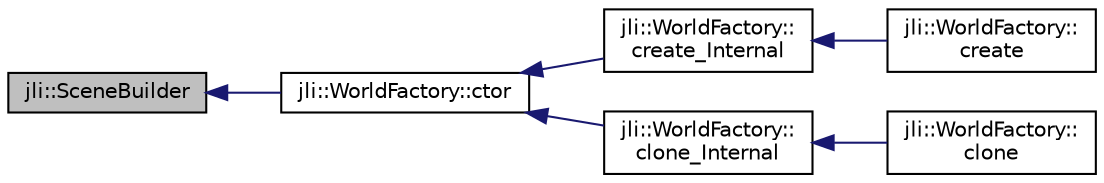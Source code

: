 digraph "jli::SceneBuilder"
{
  edge [fontname="Helvetica",fontsize="10",labelfontname="Helvetica",labelfontsize="10"];
  node [fontname="Helvetica",fontsize="10",shape=record];
  rankdir="LR";
  Node1 [label="jli::SceneBuilder",height=0.2,width=0.4,color="black", fillcolor="grey75", style="filled", fontcolor="black"];
  Node1 -> Node2 [dir="back",color="midnightblue",fontsize="10",style="solid",fontname="Helvetica"];
  Node2 [label="jli::WorldFactory::ctor",height=0.2,width=0.4,color="black", fillcolor="white", style="filled",URL="$classjli_1_1_world_factory.html#a1651da687bf991ffafa8f02bc3eb9707"];
  Node2 -> Node3 [dir="back",color="midnightblue",fontsize="10",style="solid",fontname="Helvetica"];
  Node3 [label="jli::WorldFactory::\lcreate_Internal",height=0.2,width=0.4,color="black", fillcolor="white", style="filled",URL="$classjli_1_1_world_factory.html#a950011f467778776bffd2fe0a149293a"];
  Node3 -> Node4 [dir="back",color="midnightblue",fontsize="10",style="solid",fontname="Helvetica"];
  Node4 [label="jli::WorldFactory::\lcreate",height=0.2,width=0.4,color="black", fillcolor="white", style="filled",URL="$classjli_1_1_world_factory.html#ae84dad80ebffaf34cdc7fe95d1e7a66e"];
  Node2 -> Node5 [dir="back",color="midnightblue",fontsize="10",style="solid",fontname="Helvetica"];
  Node5 [label="jli::WorldFactory::\lclone_Internal",height=0.2,width=0.4,color="black", fillcolor="white", style="filled",URL="$classjli_1_1_world_factory.html#aa0f13c33f5e308f48ef1db874bc897fb"];
  Node5 -> Node6 [dir="back",color="midnightblue",fontsize="10",style="solid",fontname="Helvetica"];
  Node6 [label="jli::WorldFactory::\lclone",height=0.2,width=0.4,color="black", fillcolor="white", style="filled",URL="$classjli_1_1_world_factory.html#aadc177f52ddc2a0d53259ea99fbf90df"];
}
